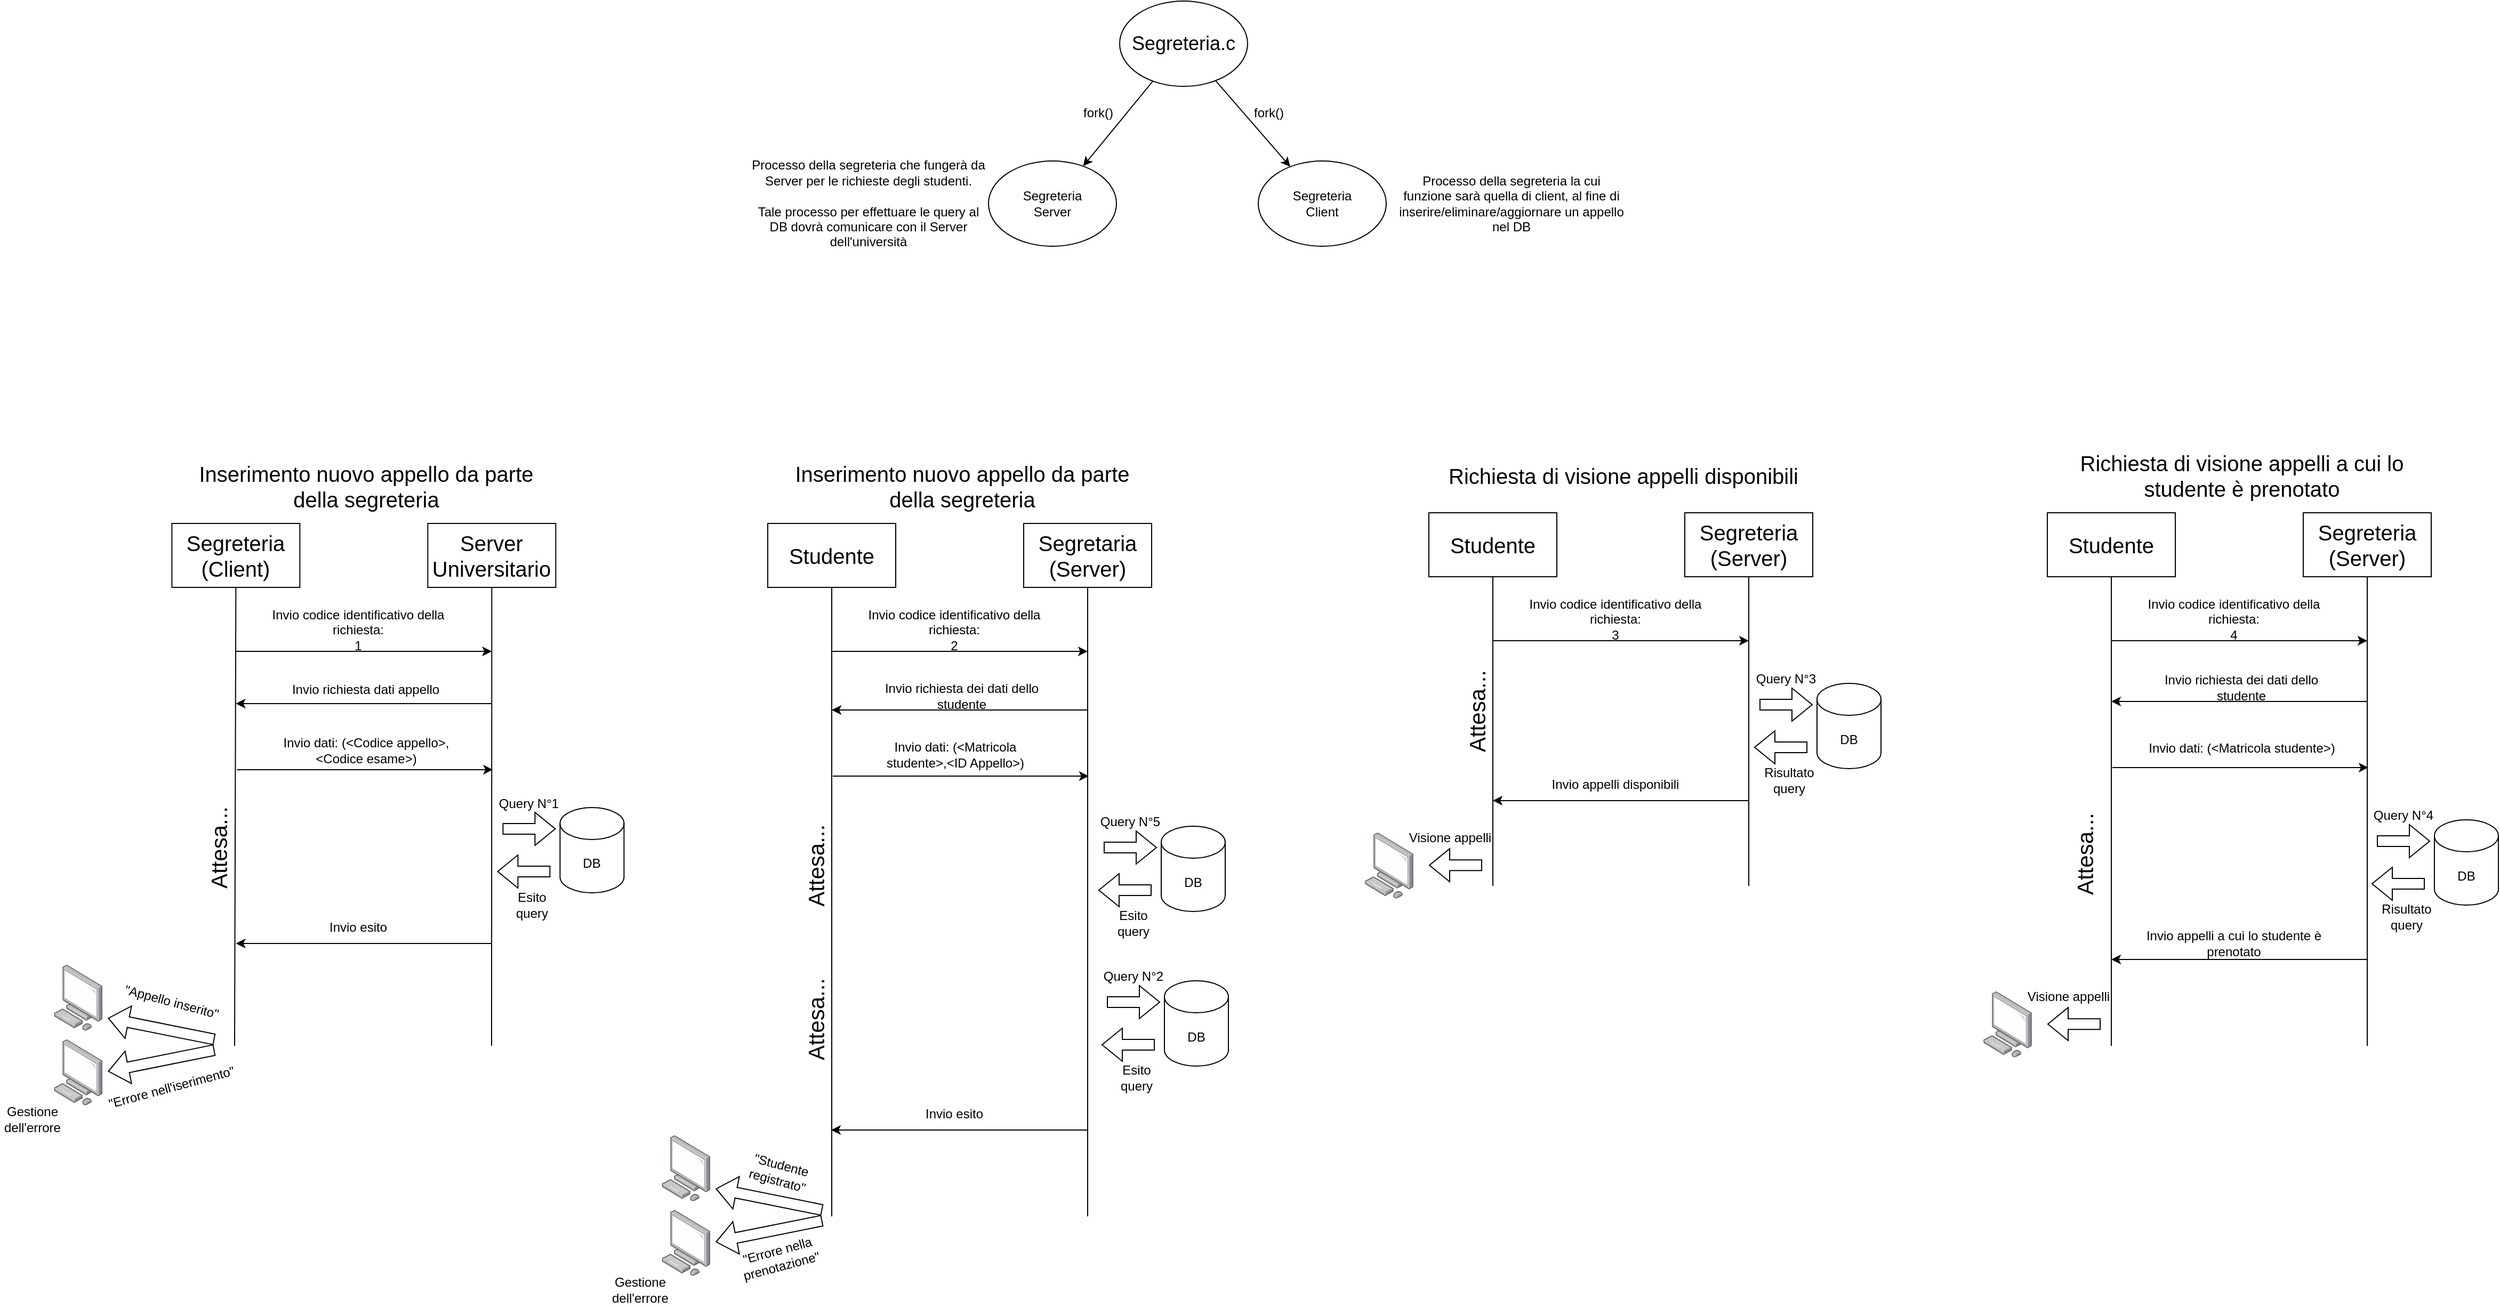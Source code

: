 <mxfile version="22.1.18" type="device">
  <diagram name="Pagina-1" id="u7obP80k1SkNDivpocj3">
    <mxGraphModel dx="3269" dy="2137" grid="1" gridSize="10" guides="1" tooltips="1" connect="1" arrows="1" fold="1" page="1" pageScale="1" pageWidth="827" pageHeight="1169" math="0" shadow="0">
      <root>
        <mxCell id="0" />
        <mxCell id="1" parent="0" />
        <mxCell id="Ahigw5zZVwEiEi7XChfF-1" value="" style="endArrow=none;html=1;rounded=0;" parent="1" edge="1">
          <mxGeometry width="50" height="50" relative="1" as="geometry">
            <mxPoint x="60" y="370" as="sourcePoint" />
            <mxPoint x="60" y="80" as="targetPoint" />
          </mxGeometry>
        </mxCell>
        <mxCell id="Ahigw5zZVwEiEi7XChfF-2" value="" style="endArrow=none;html=1;rounded=0;" parent="1" edge="1">
          <mxGeometry width="50" height="50" relative="1" as="geometry">
            <mxPoint x="300" y="370" as="sourcePoint" />
            <mxPoint x="300" y="80" as="targetPoint" />
          </mxGeometry>
        </mxCell>
        <mxCell id="Ahigw5zZVwEiEi7XChfF-5" value="&lt;font style=&quot;font-size: 20px;&quot;&gt;Studente&lt;/font&gt;" style="rounded=0;whiteSpace=wrap;html=1;" parent="1" vertex="1">
          <mxGeometry y="20" width="120" height="60" as="geometry" />
        </mxCell>
        <mxCell id="Ahigw5zZVwEiEi7XChfF-6" value="&lt;font style=&quot;font-size: 20px;&quot;&gt;Segreteria&lt;br&gt;(Server)&lt;br&gt;&lt;/font&gt;" style="rounded=0;whiteSpace=wrap;html=1;" parent="1" vertex="1">
          <mxGeometry x="240" y="20" width="120" height="60" as="geometry" />
        </mxCell>
        <mxCell id="Ahigw5zZVwEiEi7XChfF-8" value="" style="endArrow=classic;html=1;rounded=0;" parent="1" edge="1">
          <mxGeometry width="50" height="50" relative="1" as="geometry">
            <mxPoint x="60" y="140" as="sourcePoint" />
            <mxPoint x="300" y="140" as="targetPoint" />
          </mxGeometry>
        </mxCell>
        <mxCell id="Ahigw5zZVwEiEi7XChfF-10" value="Invio codice identificativo della richiesta:&lt;br&gt;3" style="text;html=1;strokeColor=none;fillColor=none;align=center;verticalAlign=middle;whiteSpace=wrap;rounded=0;" parent="1" vertex="1">
          <mxGeometry x="90" y="105" width="170" height="30" as="geometry" />
        </mxCell>
        <mxCell id="Ahigw5zZVwEiEi7XChfF-11" value="Richiesta di visione appelli disponibili" style="text;html=1;strokeColor=none;fillColor=none;align=center;verticalAlign=middle;whiteSpace=wrap;rounded=0;fontSize=20;" parent="1" vertex="1">
          <mxGeometry x="5" y="-30" width="355" height="30" as="geometry" />
        </mxCell>
        <mxCell id="Ahigw5zZVwEiEi7XChfF-12" value="" style="endArrow=classic;html=1;rounded=0;" parent="1" edge="1">
          <mxGeometry width="50" height="50" relative="1" as="geometry">
            <mxPoint x="300" y="290" as="sourcePoint" />
            <mxPoint x="60" y="290" as="targetPoint" />
          </mxGeometry>
        </mxCell>
        <mxCell id="Ahigw5zZVwEiEi7XChfF-13" value="Invio appelli disponibili" style="text;html=1;strokeColor=none;fillColor=none;align=center;verticalAlign=middle;whiteSpace=wrap;rounded=0;" parent="1" vertex="1">
          <mxGeometry x="90" y="260" width="170" height="30" as="geometry" />
        </mxCell>
        <mxCell id="Ahigw5zZVwEiEi7XChfF-15" value="DB" style="shape=cylinder3;whiteSpace=wrap;html=1;boundedLbl=1;backgroundOutline=1;size=15;" parent="1" vertex="1">
          <mxGeometry x="364" y="180" width="60" height="80" as="geometry" />
        </mxCell>
        <mxCell id="Ahigw5zZVwEiEi7XChfF-16" value="" style="shape=flexArrow;endArrow=classic;html=1;rounded=0;" parent="1" edge="1">
          <mxGeometry width="50" height="50" relative="1" as="geometry">
            <mxPoint x="310" y="200" as="sourcePoint" />
            <mxPoint x="360" y="200" as="targetPoint" />
          </mxGeometry>
        </mxCell>
        <mxCell id="Ahigw5zZVwEiEi7XChfF-17" value="" style="shape=flexArrow;endArrow=none;html=1;rounded=0;startArrow=block;endFill=0;" parent="1" edge="1">
          <mxGeometry width="50" height="50" relative="1" as="geometry">
            <mxPoint x="305" y="240" as="sourcePoint" />
            <mxPoint x="355" y="240" as="targetPoint" />
          </mxGeometry>
        </mxCell>
        <mxCell id="Ahigw5zZVwEiEi7XChfF-18" value="Query N°3" style="text;html=1;strokeColor=none;fillColor=none;align=center;verticalAlign=middle;whiteSpace=wrap;rounded=0;" parent="1" vertex="1">
          <mxGeometry x="305" y="161" width="60" height="30" as="geometry" />
        </mxCell>
        <mxCell id="Ahigw5zZVwEiEi7XChfF-19" value="Risultato query" style="text;html=1;strokeColor=none;fillColor=none;align=center;verticalAlign=middle;whiteSpace=wrap;rounded=0;" parent="1" vertex="1">
          <mxGeometry x="308" y="256" width="60" height="30" as="geometry" />
        </mxCell>
        <mxCell id="Ahigw5zZVwEiEi7XChfF-21" value="&lt;font style=&quot;font-size: 21px;&quot;&gt;Attesa...&lt;br&gt;&lt;/font&gt;" style="text;html=1;strokeColor=none;fillColor=none;align=center;verticalAlign=middle;whiteSpace=wrap;rounded=0;rotation=-90;" parent="1" vertex="1">
          <mxGeometry x="-30" y="191" width="150" height="30" as="geometry" />
        </mxCell>
        <mxCell id="Ahigw5zZVwEiEi7XChfF-22" value="" style="image;points=[];aspect=fixed;html=1;align=center;shadow=0;dashed=0;image=img/lib/allied_telesis/computer_and_terminals/Personal_Computer.svg;" parent="1" vertex="1">
          <mxGeometry x="-60" y="320" width="45.6" height="61.8" as="geometry" />
        </mxCell>
        <mxCell id="Ahigw5zZVwEiEi7XChfF-23" value="" style="shape=flexArrow;endArrow=none;html=1;rounded=0;startArrow=block;endFill=0;" parent="1" edge="1">
          <mxGeometry width="50" height="50" relative="1" as="geometry">
            <mxPoint y="350.61" as="sourcePoint" />
            <mxPoint x="50" y="350.61" as="targetPoint" />
          </mxGeometry>
        </mxCell>
        <mxCell id="Ahigw5zZVwEiEi7XChfF-24" value="Visione appelli" style="text;html=1;strokeColor=none;fillColor=none;align=center;verticalAlign=middle;whiteSpace=wrap;rounded=0;" parent="1" vertex="1">
          <mxGeometry x="-20" y="310" width="80" height="30" as="geometry" />
        </mxCell>
        <mxCell id="sndA6R6p5mZ_u4paRLB6-1" value="" style="endArrow=none;html=1;rounded=0;" edge="1" parent="1">
          <mxGeometry width="50" height="50" relative="1" as="geometry">
            <mxPoint x="640" y="520" as="sourcePoint" />
            <mxPoint x="640" y="80" as="targetPoint" />
          </mxGeometry>
        </mxCell>
        <mxCell id="sndA6R6p5mZ_u4paRLB6-2" value="" style="endArrow=none;html=1;rounded=0;" edge="1" parent="1">
          <mxGeometry width="50" height="50" relative="1" as="geometry">
            <mxPoint x="880" y="520" as="sourcePoint" />
            <mxPoint x="880" y="80" as="targetPoint" />
          </mxGeometry>
        </mxCell>
        <mxCell id="sndA6R6p5mZ_u4paRLB6-3" value="&lt;font style=&quot;font-size: 20px;&quot;&gt;Studente&lt;/font&gt;" style="rounded=0;whiteSpace=wrap;html=1;" vertex="1" parent="1">
          <mxGeometry x="580" y="20" width="120" height="60" as="geometry" />
        </mxCell>
        <mxCell id="sndA6R6p5mZ_u4paRLB6-4" value="&lt;font style=&quot;font-size: 20px;&quot;&gt;Segreteria&lt;br&gt;(Server)&lt;br&gt;&lt;/font&gt;" style="rounded=0;whiteSpace=wrap;html=1;" vertex="1" parent="1">
          <mxGeometry x="820" y="20" width="120" height="60" as="geometry" />
        </mxCell>
        <mxCell id="sndA6R6p5mZ_u4paRLB6-5" value="" style="endArrow=classic;html=1;rounded=0;" edge="1" parent="1">
          <mxGeometry width="50" height="50" relative="1" as="geometry">
            <mxPoint x="640" y="140" as="sourcePoint" />
            <mxPoint x="880" y="140" as="targetPoint" />
          </mxGeometry>
        </mxCell>
        <mxCell id="sndA6R6p5mZ_u4paRLB6-6" value="Invio codice identificativo della richiesta:&lt;br&gt;4" style="text;html=1;strokeColor=none;fillColor=none;align=center;verticalAlign=middle;whiteSpace=wrap;rounded=0;" vertex="1" parent="1">
          <mxGeometry x="670" y="105" width="170" height="30" as="geometry" />
        </mxCell>
        <mxCell id="sndA6R6p5mZ_u4paRLB6-7" value="Richiesta di visione appelli a cui lo studente è prenotato" style="text;html=1;strokeColor=none;fillColor=none;align=center;verticalAlign=middle;whiteSpace=wrap;rounded=0;fontSize=20;" vertex="1" parent="1">
          <mxGeometry x="585" y="-30" width="355" height="30" as="geometry" />
        </mxCell>
        <mxCell id="sndA6R6p5mZ_u4paRLB6-8" value="" style="endArrow=classic;html=1;rounded=0;" edge="1" parent="1">
          <mxGeometry width="50" height="50" relative="1" as="geometry">
            <mxPoint x="880" y="438.95" as="sourcePoint" />
            <mxPoint x="640" y="438.95" as="targetPoint" />
          </mxGeometry>
        </mxCell>
        <mxCell id="sndA6R6p5mZ_u4paRLB6-9" value="Invio appelli a cui lo studente è prenotato" style="text;html=1;strokeColor=none;fillColor=none;align=center;verticalAlign=middle;whiteSpace=wrap;rounded=0;" vertex="1" parent="1">
          <mxGeometry x="670" y="408.95" width="170" height="30" as="geometry" />
        </mxCell>
        <mxCell id="sndA6R6p5mZ_u4paRLB6-10" value="DB" style="shape=cylinder3;whiteSpace=wrap;html=1;boundedLbl=1;backgroundOutline=1;size=15;" vertex="1" parent="1">
          <mxGeometry x="943" y="308" width="60" height="80" as="geometry" />
        </mxCell>
        <mxCell id="sndA6R6p5mZ_u4paRLB6-11" value="" style="shape=flexArrow;endArrow=classic;html=1;rounded=0;" edge="1" parent="1">
          <mxGeometry width="50" height="50" relative="1" as="geometry">
            <mxPoint x="889" y="328" as="sourcePoint" />
            <mxPoint x="939" y="328" as="targetPoint" />
          </mxGeometry>
        </mxCell>
        <mxCell id="sndA6R6p5mZ_u4paRLB6-12" value="" style="shape=flexArrow;endArrow=none;html=1;rounded=0;startArrow=block;endFill=0;" edge="1" parent="1">
          <mxGeometry width="50" height="50" relative="1" as="geometry">
            <mxPoint x="884" y="368" as="sourcePoint" />
            <mxPoint x="934" y="368" as="targetPoint" />
          </mxGeometry>
        </mxCell>
        <mxCell id="sndA6R6p5mZ_u4paRLB6-13" value="Query N°4" style="text;html=1;strokeColor=none;fillColor=none;align=center;verticalAlign=middle;whiteSpace=wrap;rounded=0;" vertex="1" parent="1">
          <mxGeometry x="884" y="289" width="60" height="30" as="geometry" />
        </mxCell>
        <mxCell id="sndA6R6p5mZ_u4paRLB6-14" value="Risultato query" style="text;html=1;strokeColor=none;fillColor=none;align=center;verticalAlign=middle;whiteSpace=wrap;rounded=0;" vertex="1" parent="1">
          <mxGeometry x="887" y="384" width="60" height="30" as="geometry" />
        </mxCell>
        <mxCell id="sndA6R6p5mZ_u4paRLB6-15" value="&lt;font style=&quot;font-size: 21px;&quot;&gt;Attesa...&lt;br&gt;&lt;/font&gt;" style="text;html=1;strokeColor=none;fillColor=none;align=center;verticalAlign=middle;whiteSpace=wrap;rounded=0;rotation=-90;" vertex="1" parent="1">
          <mxGeometry x="540" y="325" width="150" height="30" as="geometry" />
        </mxCell>
        <mxCell id="sndA6R6p5mZ_u4paRLB6-16" value="" style="image;points=[];aspect=fixed;html=1;align=center;shadow=0;dashed=0;image=img/lib/allied_telesis/computer_and_terminals/Personal_Computer.svg;" vertex="1" parent="1">
          <mxGeometry x="520" y="469" width="45.6" height="61.8" as="geometry" />
        </mxCell>
        <mxCell id="sndA6R6p5mZ_u4paRLB6-17" value="" style="shape=flexArrow;endArrow=none;html=1;rounded=0;startArrow=block;endFill=0;" edge="1" parent="1">
          <mxGeometry width="50" height="50" relative="1" as="geometry">
            <mxPoint x="580" y="499.61" as="sourcePoint" />
            <mxPoint x="630" y="499.61" as="targetPoint" />
          </mxGeometry>
        </mxCell>
        <mxCell id="sndA6R6p5mZ_u4paRLB6-18" value="Visione appelli" style="text;html=1;strokeColor=none;fillColor=none;align=center;verticalAlign=middle;whiteSpace=wrap;rounded=0;" vertex="1" parent="1">
          <mxGeometry x="560" y="459" width="80" height="30" as="geometry" />
        </mxCell>
        <mxCell id="sndA6R6p5mZ_u4paRLB6-19" value="" style="endArrow=none;html=1;rounded=0;" edge="1" parent="1">
          <mxGeometry width="50" height="50" relative="1" as="geometry">
            <mxPoint x="-1120" y="520" as="sourcePoint" />
            <mxPoint x="-1118.8" y="90" as="targetPoint" />
          </mxGeometry>
        </mxCell>
        <mxCell id="sndA6R6p5mZ_u4paRLB6-20" value="" style="endArrow=none;html=1;rounded=0;" edge="1" parent="1">
          <mxGeometry width="50" height="50" relative="1" as="geometry">
            <mxPoint x="-879" y="520" as="sourcePoint" />
            <mxPoint x="-878.8" y="90" as="targetPoint" />
          </mxGeometry>
        </mxCell>
        <mxCell id="sndA6R6p5mZ_u4paRLB6-21" value="&lt;font style=&quot;font-size: 20px;&quot;&gt;Segreteria&lt;br&gt;(Client)&lt;br&gt;&lt;/font&gt;" style="rounded=0;whiteSpace=wrap;html=1;" vertex="1" parent="1">
          <mxGeometry x="-1178.8" y="30" width="120" height="60" as="geometry" />
        </mxCell>
        <mxCell id="sndA6R6p5mZ_u4paRLB6-22" value="&lt;font style=&quot;font-size: 20px;&quot;&gt;Server&lt;br&gt;Universitario&lt;br&gt;&lt;/font&gt;" style="rounded=0;whiteSpace=wrap;html=1;" vertex="1" parent="1">
          <mxGeometry x="-938.8" y="30" width="120" height="60" as="geometry" />
        </mxCell>
        <mxCell id="sndA6R6p5mZ_u4paRLB6-23" value="" style="endArrow=classic;html=1;rounded=0;" edge="1" parent="1">
          <mxGeometry width="50" height="50" relative="1" as="geometry">
            <mxPoint x="-1118.8" y="150" as="sourcePoint" />
            <mxPoint x="-878.8" y="150" as="targetPoint" />
          </mxGeometry>
        </mxCell>
        <mxCell id="sndA6R6p5mZ_u4paRLB6-24" value="Invio codice identificativo della richiesta:&lt;br&gt;1" style="text;html=1;strokeColor=none;fillColor=none;align=center;verticalAlign=middle;whiteSpace=wrap;rounded=0;" vertex="1" parent="1">
          <mxGeometry x="-1088.8" y="115" width="170" height="30" as="geometry" />
        </mxCell>
        <mxCell id="sndA6R6p5mZ_u4paRLB6-25" value="Inserimento nuovo appello da parte della segreteria" style="text;html=1;strokeColor=none;fillColor=none;align=center;verticalAlign=middle;whiteSpace=wrap;rounded=0;fontSize=20;" vertex="1" parent="1">
          <mxGeometry x="-1173.8" y="-20" width="355" height="30" as="geometry" />
        </mxCell>
        <mxCell id="sndA6R6p5mZ_u4paRLB6-26" value="" style="endArrow=classic;html=1;rounded=0;" edge="1" parent="1">
          <mxGeometry width="50" height="50" relative="1" as="geometry">
            <mxPoint x="-878.8" y="424" as="sourcePoint" />
            <mxPoint x="-1118.8" y="424" as="targetPoint" />
          </mxGeometry>
        </mxCell>
        <mxCell id="sndA6R6p5mZ_u4paRLB6-27" value="Invio esito" style="text;html=1;strokeColor=none;fillColor=none;align=center;verticalAlign=middle;whiteSpace=wrap;rounded=0;" vertex="1" parent="1">
          <mxGeometry x="-1088.8" y="394" width="170" height="30" as="geometry" />
        </mxCell>
        <mxCell id="sndA6R6p5mZ_u4paRLB6-28" value="DB" style="shape=cylinder3;whiteSpace=wrap;html=1;boundedLbl=1;backgroundOutline=1;size=15;" vertex="1" parent="1">
          <mxGeometry x="-814.8" y="296.5" width="60" height="80" as="geometry" />
        </mxCell>
        <mxCell id="sndA6R6p5mZ_u4paRLB6-29" value="" style="shape=flexArrow;endArrow=classic;html=1;rounded=0;" edge="1" parent="1">
          <mxGeometry width="50" height="50" relative="1" as="geometry">
            <mxPoint x="-868.8" y="316.5" as="sourcePoint" />
            <mxPoint x="-818.8" y="316.5" as="targetPoint" />
          </mxGeometry>
        </mxCell>
        <mxCell id="sndA6R6p5mZ_u4paRLB6-30" value="" style="shape=flexArrow;endArrow=none;html=1;rounded=0;startArrow=block;endFill=0;" edge="1" parent="1">
          <mxGeometry width="50" height="50" relative="1" as="geometry">
            <mxPoint x="-873.8" y="356.5" as="sourcePoint" />
            <mxPoint x="-823.8" y="356.5" as="targetPoint" />
          </mxGeometry>
        </mxCell>
        <mxCell id="sndA6R6p5mZ_u4paRLB6-31" value="Query N°1" style="text;html=1;strokeColor=none;fillColor=none;align=center;verticalAlign=middle;whiteSpace=wrap;rounded=0;" vertex="1" parent="1">
          <mxGeometry x="-873.8" y="277.5" width="60" height="30" as="geometry" />
        </mxCell>
        <mxCell id="sndA6R6p5mZ_u4paRLB6-32" value="Esito query" style="text;html=1;strokeColor=none;fillColor=none;align=center;verticalAlign=middle;whiteSpace=wrap;rounded=0;" vertex="1" parent="1">
          <mxGeometry x="-870.8" y="372.5" width="60" height="30" as="geometry" />
        </mxCell>
        <mxCell id="sndA6R6p5mZ_u4paRLB6-33" value="&lt;font style=&quot;font-size: 21px;&quot;&gt;Attesa...&lt;br&gt;&lt;/font&gt;" style="text;html=1;strokeColor=none;fillColor=none;align=center;verticalAlign=middle;whiteSpace=wrap;rounded=0;rotation=-90;" vertex="1" parent="1">
          <mxGeometry x="-1210" y="319" width="150" height="30" as="geometry" />
        </mxCell>
        <mxCell id="sndA6R6p5mZ_u4paRLB6-34" value="" style="image;points=[];aspect=fixed;html=1;align=center;shadow=0;dashed=0;image=img/lib/allied_telesis/computer_and_terminals/Personal_Computer.svg;" vertex="1" parent="1">
          <mxGeometry x="-1289.4" y="444" width="45.6" height="61.8" as="geometry" />
        </mxCell>
        <mxCell id="sndA6R6p5mZ_u4paRLB6-35" value="" style="shape=flexArrow;endArrow=none;html=1;rounded=0;startArrow=block;endFill=0;" edge="1" parent="1">
          <mxGeometry width="50" height="50" relative="1" as="geometry">
            <mxPoint x="-1238.8" y="494" as="sourcePoint" />
            <mxPoint x="-1138.8" y="514" as="targetPoint" />
          </mxGeometry>
        </mxCell>
        <mxCell id="sndA6R6p5mZ_u4paRLB6-36" value="&quot;Appello inserito&quot;" style="text;html=1;strokeColor=none;fillColor=none;align=center;verticalAlign=middle;whiteSpace=wrap;rounded=0;rotation=15;" vertex="1" parent="1">
          <mxGeometry x="-1228.8" y="464" width="100" height="30" as="geometry" />
        </mxCell>
        <mxCell id="sndA6R6p5mZ_u4paRLB6-37" value="Segreteria.c" style="ellipse;whiteSpace=wrap;html=1;fontSize=18;" vertex="1" parent="1">
          <mxGeometry x="-290" y="-460" width="120" height="80" as="geometry" />
        </mxCell>
        <mxCell id="sndA6R6p5mZ_u4paRLB6-38" value="Segreteria&lt;br&gt;Client" style="ellipse;whiteSpace=wrap;html=1;" vertex="1" parent="1">
          <mxGeometry x="-160" y="-310" width="120" height="80" as="geometry" />
        </mxCell>
        <mxCell id="sndA6R6p5mZ_u4paRLB6-39" value="Segreteria&lt;br&gt;Server" style="ellipse;whiteSpace=wrap;html=1;" vertex="1" parent="1">
          <mxGeometry x="-413" y="-310" width="120" height="80" as="geometry" />
        </mxCell>
        <mxCell id="sndA6R6p5mZ_u4paRLB6-40" value="" style="endArrow=classic;html=1;rounded=0;" edge="1" parent="1" source="sndA6R6p5mZ_u4paRLB6-37" target="sndA6R6p5mZ_u4paRLB6-39">
          <mxGeometry width="50" height="50" relative="1" as="geometry">
            <mxPoint x="-400" y="-150" as="sourcePoint" />
            <mxPoint x="-350" y="-200" as="targetPoint" />
          </mxGeometry>
        </mxCell>
        <mxCell id="sndA6R6p5mZ_u4paRLB6-41" value="" style="endArrow=classic;html=1;rounded=0;" edge="1" parent="1" source="sndA6R6p5mZ_u4paRLB6-37" target="sndA6R6p5mZ_u4paRLB6-38">
          <mxGeometry width="50" height="50" relative="1" as="geometry">
            <mxPoint x="-130" y="-350" as="sourcePoint" />
            <mxPoint x="-80" y="-400" as="targetPoint" />
          </mxGeometry>
        </mxCell>
        <mxCell id="sndA6R6p5mZ_u4paRLB6-42" value="fork()" style="text;html=1;strokeColor=none;fillColor=none;align=center;verticalAlign=middle;whiteSpace=wrap;rounded=0;" vertex="1" parent="1">
          <mxGeometry x="-340" y="-370" width="60" height="30" as="geometry" />
        </mxCell>
        <mxCell id="sndA6R6p5mZ_u4paRLB6-43" value="fork()" style="text;html=1;strokeColor=none;fillColor=none;align=center;verticalAlign=middle;whiteSpace=wrap;rounded=0;" vertex="1" parent="1">
          <mxGeometry x="-180" y="-370" width="60" height="30" as="geometry" />
        </mxCell>
        <mxCell id="sndA6R6p5mZ_u4paRLB6-44" value="Processo della segreteria che fungerà da Server per le richieste degli studenti.&lt;br&gt;&lt;br&gt;Tale processo per effettuare le query al DB dovrà comunicare con il Server dell&#39;università" style="text;html=1;strokeColor=none;fillColor=none;align=center;verticalAlign=middle;whiteSpace=wrap;rounded=0;" vertex="1" parent="1">
          <mxGeometry x="-638" y="-310" width="225" height="80" as="geometry" />
        </mxCell>
        <mxCell id="sndA6R6p5mZ_u4paRLB6-45" value="Processo della segreteria la cui funzione sarà quella di client, al fine di inserire/eliminare/aggiornare un appello nel DB" style="text;html=1;strokeColor=none;fillColor=none;align=center;verticalAlign=middle;whiteSpace=wrap;rounded=0;" vertex="1" parent="1">
          <mxGeometry x="-30" y="-305" width="215" height="70" as="geometry" />
        </mxCell>
        <mxCell id="sndA6R6p5mZ_u4paRLB6-46" value="" style="shape=flexArrow;endArrow=none;html=1;rounded=0;startArrow=block;endFill=0;" edge="1" parent="1">
          <mxGeometry width="50" height="50" relative="1" as="geometry">
            <mxPoint x="-1238.8" y="544" as="sourcePoint" />
            <mxPoint x="-1138.8" y="524" as="targetPoint" />
          </mxGeometry>
        </mxCell>
        <mxCell id="sndA6R6p5mZ_u4paRLB6-47" value="&quot;Errore nell&#39;iserimento&quot;" style="text;html=1;strokeColor=none;fillColor=none;align=center;verticalAlign=middle;whiteSpace=wrap;rounded=0;rotation=-15;" vertex="1" parent="1">
          <mxGeometry x="-1243.8" y="544" width="130" height="30" as="geometry" />
        </mxCell>
        <mxCell id="sndA6R6p5mZ_u4paRLB6-48" value="" style="image;points=[];aspect=fixed;html=1;align=center;shadow=0;dashed=0;image=img/lib/allied_telesis/computer_and_terminals/Personal_Computer.svg;" vertex="1" parent="1">
          <mxGeometry x="-1289.4" y="514" width="45.6" height="61.8" as="geometry" />
        </mxCell>
        <mxCell id="sndA6R6p5mZ_u4paRLB6-49" value="Gestione dell&#39;errore" style="text;html=1;strokeColor=none;fillColor=none;align=center;verticalAlign=middle;whiteSpace=wrap;rounded=0;" vertex="1" parent="1">
          <mxGeometry x="-1340" y="574" width="60.6" height="30" as="geometry" />
        </mxCell>
        <mxCell id="sndA6R6p5mZ_u4paRLB6-50" value="" style="endArrow=none;html=1;rounded=0;" edge="1" parent="1">
          <mxGeometry width="50" height="50" relative="1" as="geometry">
            <mxPoint x="-560" y="680" as="sourcePoint" />
            <mxPoint x="-560" y="90" as="targetPoint" />
          </mxGeometry>
        </mxCell>
        <mxCell id="sndA6R6p5mZ_u4paRLB6-51" value="" style="endArrow=none;html=1;rounded=0;" edge="1" parent="1">
          <mxGeometry width="50" height="50" relative="1" as="geometry">
            <mxPoint x="-320" y="680" as="sourcePoint" />
            <mxPoint x="-320" y="90" as="targetPoint" />
          </mxGeometry>
        </mxCell>
        <mxCell id="sndA6R6p5mZ_u4paRLB6-52" value="&lt;font style=&quot;font-size: 20px;&quot;&gt;Studente&lt;br&gt;&lt;/font&gt;" style="rounded=0;whiteSpace=wrap;html=1;" vertex="1" parent="1">
          <mxGeometry x="-620" y="30" width="120" height="60" as="geometry" />
        </mxCell>
        <mxCell id="sndA6R6p5mZ_u4paRLB6-53" value="&lt;font style=&quot;font-size: 20px;&quot;&gt;Segretaria&lt;br&gt;(Server)&lt;br&gt;&lt;/font&gt;" style="rounded=0;whiteSpace=wrap;html=1;" vertex="1" parent="1">
          <mxGeometry x="-380" y="30" width="120" height="60" as="geometry" />
        </mxCell>
        <mxCell id="sndA6R6p5mZ_u4paRLB6-54" value="" style="endArrow=classic;html=1;rounded=0;" edge="1" parent="1">
          <mxGeometry width="50" height="50" relative="1" as="geometry">
            <mxPoint x="-560" y="150" as="sourcePoint" />
            <mxPoint x="-320" y="150" as="targetPoint" />
          </mxGeometry>
        </mxCell>
        <mxCell id="sndA6R6p5mZ_u4paRLB6-55" value="Invio codice identificativo della richiesta:&lt;br&gt;2" style="text;html=1;strokeColor=none;fillColor=none;align=center;verticalAlign=middle;whiteSpace=wrap;rounded=0;" vertex="1" parent="1">
          <mxGeometry x="-530" y="115" width="170" height="30" as="geometry" />
        </mxCell>
        <mxCell id="sndA6R6p5mZ_u4paRLB6-56" value="Inserimento nuovo appello da parte della segreteria" style="text;html=1;strokeColor=none;fillColor=none;align=center;verticalAlign=middle;whiteSpace=wrap;rounded=0;fontSize=20;" vertex="1" parent="1">
          <mxGeometry x="-615" y="-20" width="355" height="30" as="geometry" />
        </mxCell>
        <mxCell id="sndA6R6p5mZ_u4paRLB6-57" value="" style="endArrow=classic;html=1;rounded=0;" edge="1" parent="1">
          <mxGeometry width="50" height="50" relative="1" as="geometry">
            <mxPoint x="-320" y="205" as="sourcePoint" />
            <mxPoint x="-560" y="205" as="targetPoint" />
          </mxGeometry>
        </mxCell>
        <mxCell id="sndA6R6p5mZ_u4paRLB6-58" value="Invio richiesta dei dati dello studente" style="text;html=1;strokeColor=none;fillColor=none;align=center;verticalAlign=middle;whiteSpace=wrap;rounded=0;" vertex="1" parent="1">
          <mxGeometry x="-530" y="177" width="184" height="30" as="geometry" />
        </mxCell>
        <mxCell id="sndA6R6p5mZ_u4paRLB6-59" value="DB" style="shape=cylinder3;whiteSpace=wrap;html=1;boundedLbl=1;backgroundOutline=1;size=15;" vertex="1" parent="1">
          <mxGeometry x="-251" y="314" width="60" height="80" as="geometry" />
        </mxCell>
        <mxCell id="sndA6R6p5mZ_u4paRLB6-60" value="" style="shape=flexArrow;endArrow=classic;html=1;rounded=0;" edge="1" parent="1">
          <mxGeometry width="50" height="50" relative="1" as="geometry">
            <mxPoint x="-305" y="334" as="sourcePoint" />
            <mxPoint x="-255" y="334" as="targetPoint" />
          </mxGeometry>
        </mxCell>
        <mxCell id="sndA6R6p5mZ_u4paRLB6-61" value="" style="shape=flexArrow;endArrow=none;html=1;rounded=0;startArrow=block;endFill=0;" edge="1" parent="1">
          <mxGeometry width="50" height="50" relative="1" as="geometry">
            <mxPoint x="-310" y="374" as="sourcePoint" />
            <mxPoint x="-260" y="374" as="targetPoint" />
          </mxGeometry>
        </mxCell>
        <mxCell id="sndA6R6p5mZ_u4paRLB6-62" value="Query N°5" style="text;html=1;strokeColor=none;fillColor=none;align=center;verticalAlign=middle;whiteSpace=wrap;rounded=0;" vertex="1" parent="1">
          <mxGeometry x="-310" y="295" width="60" height="30" as="geometry" />
        </mxCell>
        <mxCell id="sndA6R6p5mZ_u4paRLB6-63" value="Esito query" style="text;html=1;strokeColor=none;fillColor=none;align=center;verticalAlign=middle;whiteSpace=wrap;rounded=0;" vertex="1" parent="1">
          <mxGeometry x="-307" y="390" width="60" height="30" as="geometry" />
        </mxCell>
        <mxCell id="sndA6R6p5mZ_u4paRLB6-65" value="" style="image;points=[];aspect=fixed;html=1;align=center;shadow=0;dashed=0;image=img/lib/allied_telesis/computer_and_terminals/Personal_Computer.svg;" vertex="1" parent="1">
          <mxGeometry x="-719.4" y="604" width="45.6" height="61.8" as="geometry" />
        </mxCell>
        <mxCell id="sndA6R6p5mZ_u4paRLB6-66" value="" style="shape=flexArrow;endArrow=none;html=1;rounded=0;startArrow=block;endFill=0;" edge="1" parent="1">
          <mxGeometry width="50" height="50" relative="1" as="geometry">
            <mxPoint x="-668.8" y="654" as="sourcePoint" />
            <mxPoint x="-568.8" y="674" as="targetPoint" />
          </mxGeometry>
        </mxCell>
        <mxCell id="sndA6R6p5mZ_u4paRLB6-67" value="&quot;Studente registrato&quot;" style="text;html=1;strokeColor=none;fillColor=none;align=center;verticalAlign=middle;whiteSpace=wrap;rounded=0;rotation=15;" vertex="1" parent="1">
          <mxGeometry x="-658.8" y="624" width="100" height="30" as="geometry" />
        </mxCell>
        <mxCell id="sndA6R6p5mZ_u4paRLB6-68" value="" style="shape=flexArrow;endArrow=none;html=1;rounded=0;startArrow=block;endFill=0;" edge="1" parent="1">
          <mxGeometry width="50" height="50" relative="1" as="geometry">
            <mxPoint x="-668.8" y="704" as="sourcePoint" />
            <mxPoint x="-568.8" y="684" as="targetPoint" />
          </mxGeometry>
        </mxCell>
        <mxCell id="sndA6R6p5mZ_u4paRLB6-69" value="&quot;Errore nella prenotazione&quot;" style="text;html=1;strokeColor=none;fillColor=none;align=center;verticalAlign=middle;whiteSpace=wrap;rounded=0;rotation=-15;" vertex="1" parent="1">
          <mxGeometry x="-673.8" y="704" width="130" height="30" as="geometry" />
        </mxCell>
        <mxCell id="sndA6R6p5mZ_u4paRLB6-70" value="" style="image;points=[];aspect=fixed;html=1;align=center;shadow=0;dashed=0;image=img/lib/allied_telesis/computer_and_terminals/Personal_Computer.svg;" vertex="1" parent="1">
          <mxGeometry x="-719.4" y="674" width="45.6" height="61.8" as="geometry" />
        </mxCell>
        <mxCell id="sndA6R6p5mZ_u4paRLB6-71" value="Gestione dell&#39;errore" style="text;html=1;strokeColor=none;fillColor=none;align=center;verticalAlign=middle;whiteSpace=wrap;rounded=0;" vertex="1" parent="1">
          <mxGeometry x="-770" y="734" width="60.6" height="30" as="geometry" />
        </mxCell>
        <mxCell id="sndA6R6p5mZ_u4paRLB6-72" value="" style="endArrow=classic;html=1;rounded=0;" edge="1" parent="1">
          <mxGeometry width="50" height="50" relative="1" as="geometry">
            <mxPoint x="-559" y="267" as="sourcePoint" />
            <mxPoint x="-319" y="267" as="targetPoint" />
          </mxGeometry>
        </mxCell>
        <mxCell id="sndA6R6p5mZ_u4paRLB6-73" value="Invio dati: (&amp;lt;Matricola studente&amp;gt;,&amp;lt;ID Appello&amp;gt;)" style="text;html=1;strokeColor=none;fillColor=none;align=center;verticalAlign=middle;whiteSpace=wrap;rounded=0;" vertex="1" parent="1">
          <mxGeometry x="-529" y="232" width="170" height="30" as="geometry" />
        </mxCell>
        <mxCell id="sndA6R6p5mZ_u4paRLB6-74" value="" style="endArrow=classic;html=1;rounded=0;" edge="1" parent="1">
          <mxGeometry width="50" height="50" relative="1" as="geometry">
            <mxPoint x="-320.5" y="599" as="sourcePoint" />
            <mxPoint x="-560.5" y="599" as="targetPoint" />
          </mxGeometry>
        </mxCell>
        <mxCell id="sndA6R6p5mZ_u4paRLB6-75" value="Invio esito" style="text;html=1;strokeColor=none;fillColor=none;align=center;verticalAlign=middle;whiteSpace=wrap;rounded=0;" vertex="1" parent="1">
          <mxGeometry x="-530.5" y="569" width="170" height="30" as="geometry" />
        </mxCell>
        <mxCell id="sndA6R6p5mZ_u4paRLB6-76" value="&lt;font style=&quot;font-size: 21px;&quot;&gt;Attesa...&lt;br&gt;&lt;/font&gt;" style="text;html=1;strokeColor=none;fillColor=none;align=center;verticalAlign=middle;whiteSpace=wrap;rounded=0;rotation=-90;" vertex="1" parent="1">
          <mxGeometry x="-650" y="335.9" width="150" height="30" as="geometry" />
        </mxCell>
        <mxCell id="sndA6R6p5mZ_u4paRLB6-78" value="DB" style="shape=cylinder3;whiteSpace=wrap;html=1;boundedLbl=1;backgroundOutline=1;size=15;" vertex="1" parent="1">
          <mxGeometry x="-248" y="459" width="60" height="80" as="geometry" />
        </mxCell>
        <mxCell id="sndA6R6p5mZ_u4paRLB6-79" value="" style="shape=flexArrow;endArrow=classic;html=1;rounded=0;" edge="1" parent="1">
          <mxGeometry width="50" height="50" relative="1" as="geometry">
            <mxPoint x="-302" y="479" as="sourcePoint" />
            <mxPoint x="-252" y="479" as="targetPoint" />
          </mxGeometry>
        </mxCell>
        <mxCell id="sndA6R6p5mZ_u4paRLB6-80" value="" style="shape=flexArrow;endArrow=none;html=1;rounded=0;startArrow=block;endFill=0;" edge="1" parent="1">
          <mxGeometry width="50" height="50" relative="1" as="geometry">
            <mxPoint x="-307" y="519" as="sourcePoint" />
            <mxPoint x="-257" y="519" as="targetPoint" />
          </mxGeometry>
        </mxCell>
        <mxCell id="sndA6R6p5mZ_u4paRLB6-81" value="Query N°2" style="text;html=1;strokeColor=none;fillColor=none;align=center;verticalAlign=middle;whiteSpace=wrap;rounded=0;" vertex="1" parent="1">
          <mxGeometry x="-307" y="440" width="60" height="30" as="geometry" />
        </mxCell>
        <mxCell id="sndA6R6p5mZ_u4paRLB6-82" value="Esito query" style="text;html=1;strokeColor=none;fillColor=none;align=center;verticalAlign=middle;whiteSpace=wrap;rounded=0;" vertex="1" parent="1">
          <mxGeometry x="-304" y="535" width="60" height="30" as="geometry" />
        </mxCell>
        <mxCell id="sndA6R6p5mZ_u4paRLB6-83" value="&lt;font style=&quot;font-size: 21px;&quot;&gt;Attesa...&lt;br&gt;&lt;/font&gt;" style="text;html=1;strokeColor=none;fillColor=none;align=center;verticalAlign=middle;whiteSpace=wrap;rounded=0;rotation=-90;" vertex="1" parent="1">
          <mxGeometry x="-650" y="480" width="150" height="30" as="geometry" />
        </mxCell>
        <mxCell id="sndA6R6p5mZ_u4paRLB6-84" value="" style="endArrow=classic;html=1;rounded=0;" edge="1" parent="1">
          <mxGeometry width="50" height="50" relative="1" as="geometry">
            <mxPoint x="880" y="196.95" as="sourcePoint" />
            <mxPoint x="640" y="196.95" as="targetPoint" />
          </mxGeometry>
        </mxCell>
        <mxCell id="sndA6R6p5mZ_u4paRLB6-85" value="Invio richiesta dei dati dello studente" style="text;html=1;strokeColor=none;fillColor=none;align=center;verticalAlign=middle;whiteSpace=wrap;rounded=0;" vertex="1" parent="1">
          <mxGeometry x="670" y="168.95" width="184" height="30" as="geometry" />
        </mxCell>
        <mxCell id="sndA6R6p5mZ_u4paRLB6-86" value="" style="endArrow=classic;html=1;rounded=0;" edge="1" parent="1">
          <mxGeometry width="50" height="50" relative="1" as="geometry">
            <mxPoint x="641" y="258.95" as="sourcePoint" />
            <mxPoint x="881" y="258.95" as="targetPoint" />
          </mxGeometry>
        </mxCell>
        <mxCell id="sndA6R6p5mZ_u4paRLB6-87" value="Invio dati: (&amp;lt;Matricola studente&amp;gt;)" style="text;html=1;strokeColor=none;fillColor=none;align=center;verticalAlign=middle;whiteSpace=wrap;rounded=0;" vertex="1" parent="1">
          <mxGeometry x="667" y="226" width="191" height="30" as="geometry" />
        </mxCell>
        <mxCell id="sndA6R6p5mZ_u4paRLB6-89" value="" style="endArrow=classic;html=1;rounded=0;" edge="1" parent="1">
          <mxGeometry width="50" height="50" relative="1" as="geometry">
            <mxPoint x="-878.8" y="198.95" as="sourcePoint" />
            <mxPoint x="-1118.8" y="198.95" as="targetPoint" />
          </mxGeometry>
        </mxCell>
        <mxCell id="sndA6R6p5mZ_u4paRLB6-90" value="Invio richiesta dati appello" style="text;html=1;strokeColor=none;fillColor=none;align=center;verticalAlign=middle;whiteSpace=wrap;rounded=0;" vertex="1" parent="1">
          <mxGeometry x="-1088.8" y="170.95" width="184" height="30" as="geometry" />
        </mxCell>
        <mxCell id="sndA6R6p5mZ_u4paRLB6-91" value="" style="endArrow=classic;html=1;rounded=0;" edge="1" parent="1">
          <mxGeometry width="50" height="50" relative="1" as="geometry">
            <mxPoint x="-1117.8" y="260.95" as="sourcePoint" />
            <mxPoint x="-877.8" y="260.95" as="targetPoint" />
          </mxGeometry>
        </mxCell>
        <mxCell id="sndA6R6p5mZ_u4paRLB6-92" value="Invio dati: (&amp;lt;Codice appello&amp;gt;,&amp;lt;Codice esame&amp;gt;)" style="text;html=1;strokeColor=none;fillColor=none;align=center;verticalAlign=middle;whiteSpace=wrap;rounded=0;" vertex="1" parent="1">
          <mxGeometry x="-1091.8" y="228" width="191" height="30" as="geometry" />
        </mxCell>
      </root>
    </mxGraphModel>
  </diagram>
</mxfile>
